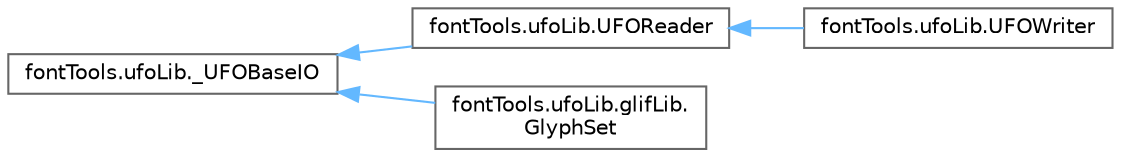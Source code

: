 digraph "Graphical Class Hierarchy"
{
 // LATEX_PDF_SIZE
  bgcolor="transparent";
  edge [fontname=Helvetica,fontsize=10,labelfontname=Helvetica,labelfontsize=10];
  node [fontname=Helvetica,fontsize=10,shape=box,height=0.2,width=0.4];
  rankdir="LR";
  Node0 [id="Node000000",label="fontTools.ufoLib._UFOBaseIO",height=0.2,width=0.4,color="grey40", fillcolor="white", style="filled",URL="$d3/d62/classfontTools_1_1ufoLib_1_1__UFOBaseIO.html",tooltip=" "];
  Node0 -> Node1 [id="edge3428_Node000000_Node000001",dir="back",color="steelblue1",style="solid",tooltip=" "];
  Node1 [id="Node000001",label="fontTools.ufoLib.UFOReader",height=0.2,width=0.4,color="grey40", fillcolor="white", style="filled",URL="$d8/d04/classfontTools_1_1ufoLib_1_1UFOReader.html",tooltip=" "];
  Node1 -> Node2 [id="edge3429_Node000001_Node000002",dir="back",color="steelblue1",style="solid",tooltip=" "];
  Node2 [id="Node000002",label="fontTools.ufoLib.UFOWriter",height=0.2,width=0.4,color="grey40", fillcolor="white", style="filled",URL="$d9/d11/classfontTools_1_1ufoLib_1_1UFOWriter.html",tooltip=" "];
  Node0 -> Node3 [id="edge3430_Node000000_Node000003",dir="back",color="steelblue1",style="solid",tooltip=" "];
  Node3 [id="Node000003",label="fontTools.ufoLib.glifLib.\lGlyphSet",height=0.2,width=0.4,color="grey40", fillcolor="white", style="filled",URL="$d9/db9/classfontTools_1_1ufoLib_1_1glifLib_1_1GlyphSet.html",tooltip=" "];
}
